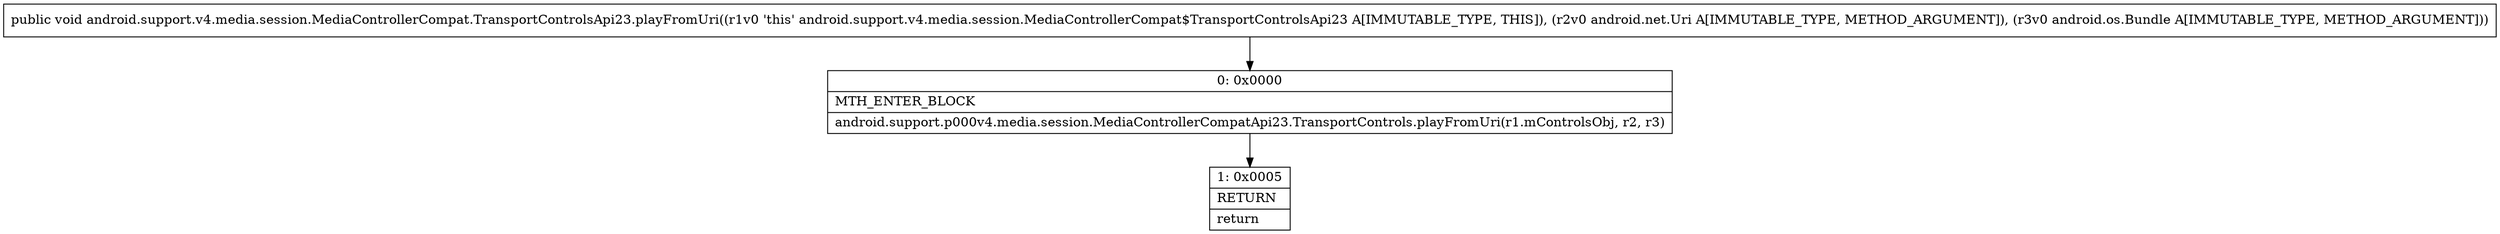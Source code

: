 digraph "CFG forandroid.support.v4.media.session.MediaControllerCompat.TransportControlsApi23.playFromUri(Landroid\/net\/Uri;Landroid\/os\/Bundle;)V" {
Node_0 [shape=record,label="{0\:\ 0x0000|MTH_ENTER_BLOCK\l|android.support.p000v4.media.session.MediaControllerCompatApi23.TransportControls.playFromUri(r1.mControlsObj, r2, r3)\l}"];
Node_1 [shape=record,label="{1\:\ 0x0005|RETURN\l|return\l}"];
MethodNode[shape=record,label="{public void android.support.v4.media.session.MediaControllerCompat.TransportControlsApi23.playFromUri((r1v0 'this' android.support.v4.media.session.MediaControllerCompat$TransportControlsApi23 A[IMMUTABLE_TYPE, THIS]), (r2v0 android.net.Uri A[IMMUTABLE_TYPE, METHOD_ARGUMENT]), (r3v0 android.os.Bundle A[IMMUTABLE_TYPE, METHOD_ARGUMENT])) }"];
MethodNode -> Node_0;
Node_0 -> Node_1;
}

